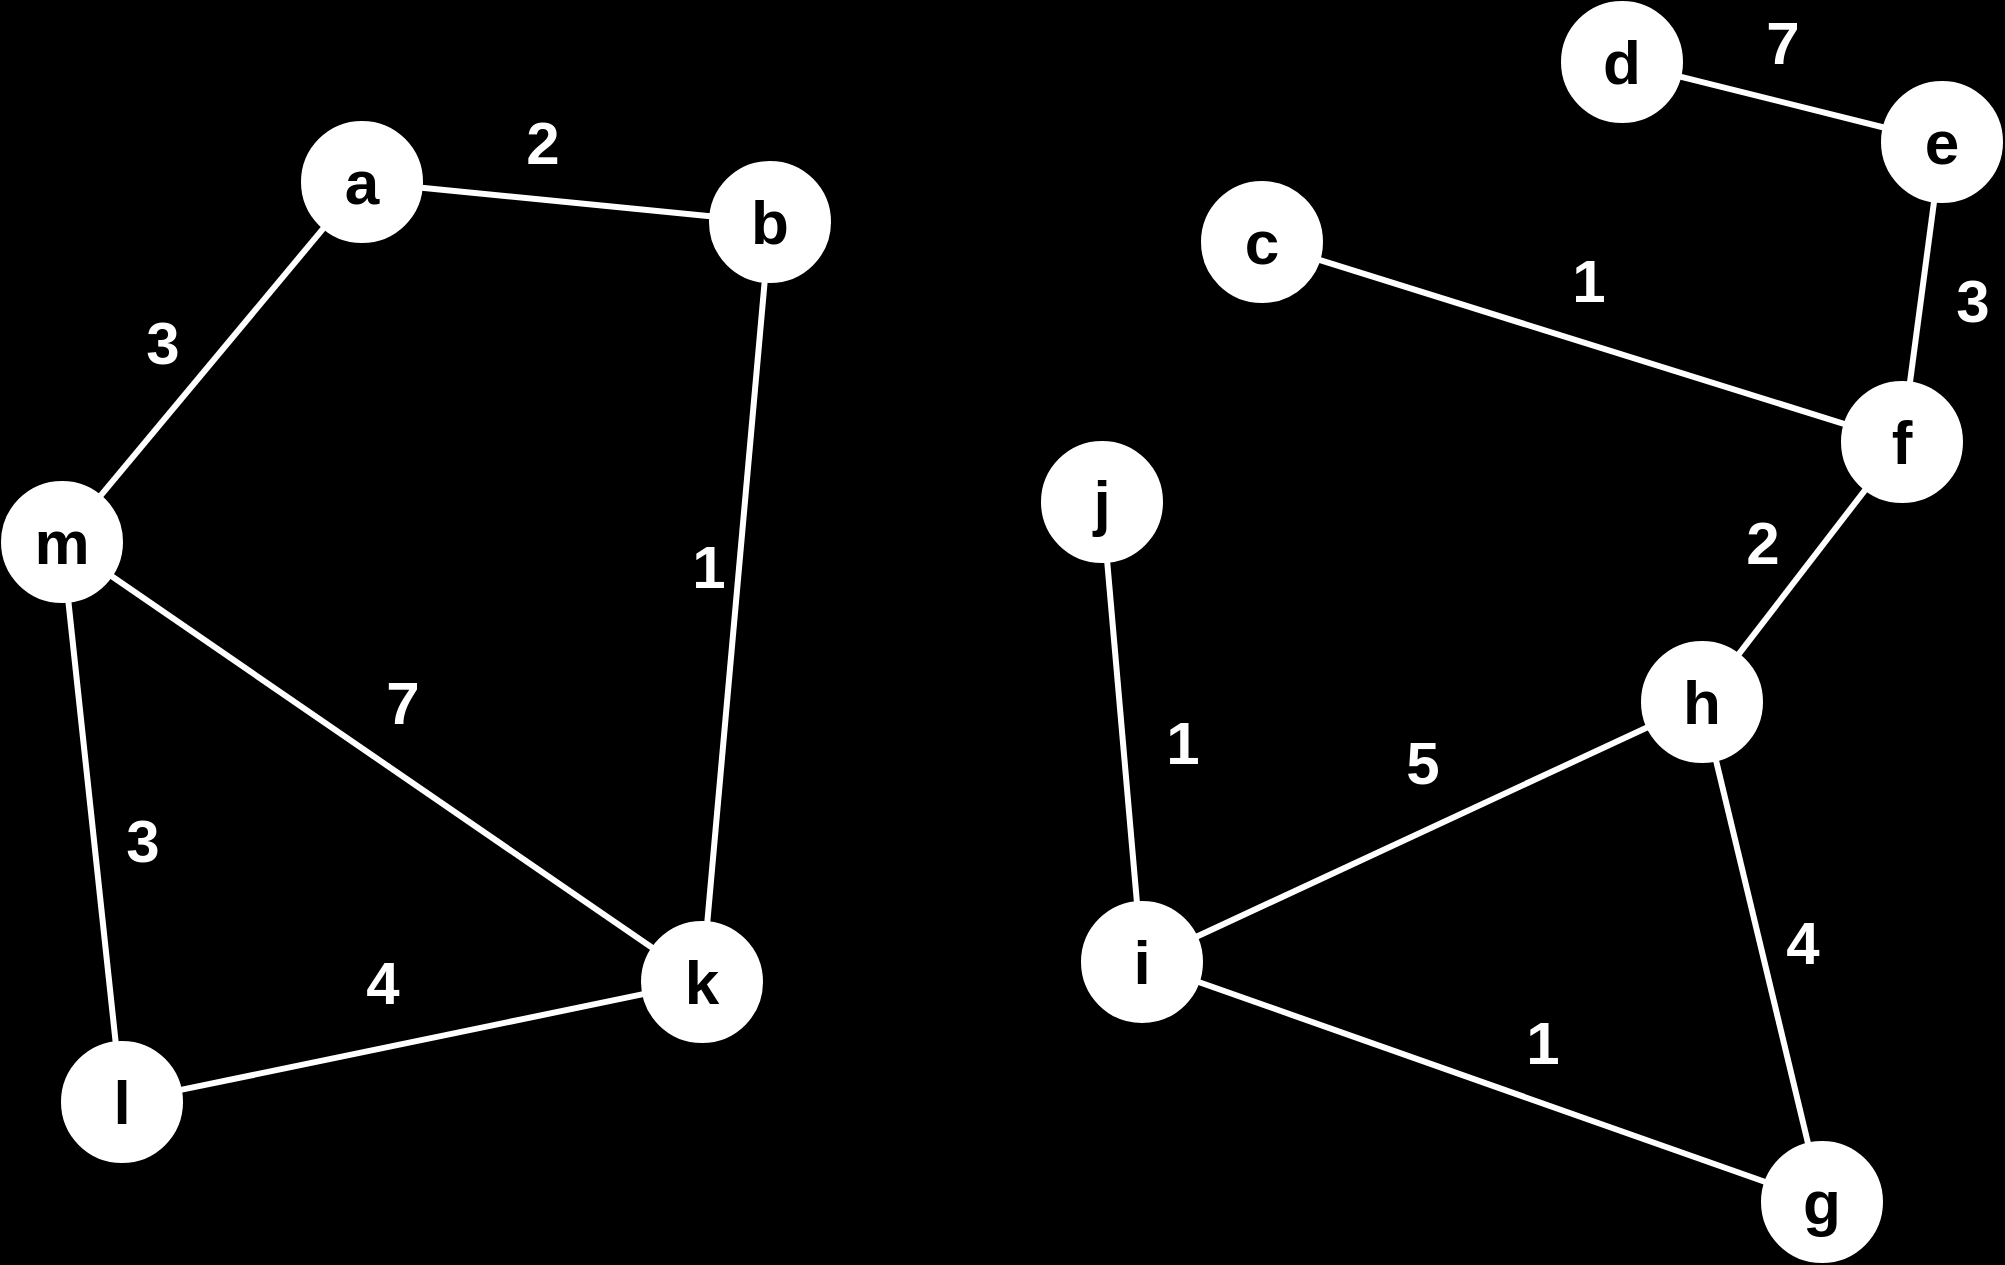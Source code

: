 <mxfile version="21.1.7" type="github">
  <diagram name="Strona-1" id="ZduXjTZmlqcp6Lb-LAdR">
    <mxGraphModel dx="1394" dy="766" grid="1" gridSize="10" guides="1" tooltips="1" connect="1" arrows="1" fold="1" page="1" pageScale="1" pageWidth="827" pageHeight="1169" background="#000000" math="0" shadow="0">
      <root>
        <mxCell id="0" />
        <mxCell id="1" parent="0" />
        <mxCell id="kUsJ7KgeB7cVjVK8D7a--1" value="a" style="ellipse;whiteSpace=wrap;html=1;aspect=fixed;fontSize=31;strokeColor=#FFFFFF;fontStyle=1" vertex="1" parent="1">
          <mxGeometry x="190" y="100" width="60" height="60" as="geometry" />
        </mxCell>
        <mxCell id="kUsJ7KgeB7cVjVK8D7a--2" value="f" style="ellipse;whiteSpace=wrap;html=1;aspect=fixed;fontSize=31;strokeColor=#FFFFFF;fontStyle=1" vertex="1" parent="1">
          <mxGeometry x="960" y="230" width="60" height="60" as="geometry" />
        </mxCell>
        <mxCell id="kUsJ7KgeB7cVjVK8D7a--3" value="j" style="ellipse;whiteSpace=wrap;html=1;aspect=fixed;fontSize=31;strokeColor=#FFFFFF;fontStyle=1" vertex="1" parent="1">
          <mxGeometry x="560" y="260" width="60" height="60" as="geometry" />
        </mxCell>
        <mxCell id="kUsJ7KgeB7cVjVK8D7a--4" value="m" style="ellipse;whiteSpace=wrap;html=1;aspect=fixed;fontSize=31;strokeColor=#FFFFFF;fontStyle=1" vertex="1" parent="1">
          <mxGeometry x="40" y="280" width="60" height="60" as="geometry" />
        </mxCell>
        <mxCell id="kUsJ7KgeB7cVjVK8D7a--5" value="b" style="ellipse;whiteSpace=wrap;html=1;aspect=fixed;fontSize=31;strokeColor=#FFFFFF;fontStyle=1" vertex="1" parent="1">
          <mxGeometry x="394" y="120" width="60" height="60" as="geometry" />
        </mxCell>
        <mxCell id="kUsJ7KgeB7cVjVK8D7a--6" value="k" style="ellipse;whiteSpace=wrap;html=1;aspect=fixed;fontSize=31;strokeColor=#FFFFFF;fontStyle=1" vertex="1" parent="1">
          <mxGeometry x="360" y="500" width="60" height="60" as="geometry" />
        </mxCell>
        <mxCell id="kUsJ7KgeB7cVjVK8D7a--7" value="h" style="ellipse;whiteSpace=wrap;html=1;aspect=fixed;fontSize=31;strokeColor=#FFFFFF;fontStyle=1" vertex="1" parent="1">
          <mxGeometry x="860" y="360" width="60" height="60" as="geometry" />
        </mxCell>
        <mxCell id="kUsJ7KgeB7cVjVK8D7a--8" value="e" style="ellipse;whiteSpace=wrap;html=1;aspect=fixed;fontSize=31;strokeColor=#FFFFFF;fontStyle=1" vertex="1" parent="1">
          <mxGeometry x="980" y="80" width="60" height="60" as="geometry" />
        </mxCell>
        <mxCell id="kUsJ7KgeB7cVjVK8D7a--9" value="i" style="ellipse;whiteSpace=wrap;html=1;aspect=fixed;fontSize=31;strokeColor=#FFFFFF;fontStyle=1" vertex="1" parent="1">
          <mxGeometry x="580" y="490" width="60" height="60" as="geometry" />
        </mxCell>
        <mxCell id="kUsJ7KgeB7cVjVK8D7a--10" value="l" style="ellipse;whiteSpace=wrap;html=1;aspect=fixed;fontSize=31;strokeColor=#FFFFFF;fontStyle=1" vertex="1" parent="1">
          <mxGeometry x="70" y="560" width="60" height="60" as="geometry" />
        </mxCell>
        <mxCell id="kUsJ7KgeB7cVjVK8D7a--11" value="c" style="ellipse;whiteSpace=wrap;html=1;aspect=fixed;fontSize=31;strokeColor=#FFFFFF;fontStyle=1" vertex="1" parent="1">
          <mxGeometry x="640" y="130" width="60" height="60" as="geometry" />
        </mxCell>
        <mxCell id="kUsJ7KgeB7cVjVK8D7a--12" value="d" style="ellipse;whiteSpace=wrap;html=1;aspect=fixed;fontSize=31;strokeColor=#FFFFFF;fontStyle=1" vertex="1" parent="1">
          <mxGeometry x="820" y="40" width="60" height="60" as="geometry" />
        </mxCell>
        <mxCell id="kUsJ7KgeB7cVjVK8D7a--13" value="g" style="ellipse;whiteSpace=wrap;html=1;aspect=fixed;fontSize=31;strokeColor=#FFFFFF;fontStyle=1" vertex="1" parent="1">
          <mxGeometry x="920" y="610" width="60" height="60" as="geometry" />
        </mxCell>
        <mxCell id="kUsJ7KgeB7cVjVK8D7a--14" value="1" style="endArrow=none;html=1;rounded=0;fontSize=30;fontStyle=1;strokeColor=#FFFFFF;labelBackgroundColor=none;fontColor=#FFFFFF;strokeWidth=3;" edge="1" parent="1" source="kUsJ7KgeB7cVjVK8D7a--9" target="kUsJ7KgeB7cVjVK8D7a--3">
          <mxGeometry x="-0.094" y="-29" width="50" height="50" relative="1" as="geometry">
            <mxPoint x="400" y="500" as="sourcePoint" />
            <mxPoint x="450" y="450" as="targetPoint" />
            <mxPoint as="offset" />
          </mxGeometry>
        </mxCell>
        <mxCell id="kUsJ7KgeB7cVjVK8D7a--15" value="5" style="endArrow=none;html=1;rounded=0;fontSize=30;fontStyle=1;strokeColor=#FFFFFF;labelBackgroundColor=none;fontColor=#FFFFFF;strokeWidth=3;" edge="1" parent="1" source="kUsJ7KgeB7cVjVK8D7a--9" target="kUsJ7KgeB7cVjVK8D7a--7">
          <mxGeometry x="0.119" y="32" width="50" height="50" relative="1" as="geometry">
            <mxPoint x="458" y="464" as="sourcePoint" />
            <mxPoint x="412" y="406" as="targetPoint" />
            <mxPoint as="offset" />
          </mxGeometry>
        </mxCell>
        <mxCell id="kUsJ7KgeB7cVjVK8D7a--17" value="2" style="endArrow=none;html=1;rounded=0;fontSize=30;fontStyle=1;strokeColor=#FFFFFF;labelBackgroundColor=none;fontColor=#FFFFFF;strokeWidth=3;" edge="1" parent="1" source="kUsJ7KgeB7cVjVK8D7a--5" target="kUsJ7KgeB7cVjVK8D7a--1">
          <mxGeometry x="0.205" y="-29" width="50" height="50" relative="1" as="geometry">
            <mxPoint x="602" y="464" as="sourcePoint" />
            <mxPoint x="556" y="406" as="targetPoint" />
            <mxPoint as="offset" />
          </mxGeometry>
        </mxCell>
        <mxCell id="kUsJ7KgeB7cVjVK8D7a--20" value="4" style="endArrow=none;html=1;rounded=0;fontSize=30;fontStyle=1;strokeColor=#FFFFFF;labelBackgroundColor=none;fontColor=#FFFFFF;strokeWidth=3;" edge="1" parent="1" source="kUsJ7KgeB7cVjVK8D7a--13" target="kUsJ7KgeB7cVjVK8D7a--7">
          <mxGeometry x="0.002" y="-21" width="50" height="50" relative="1" as="geometry">
            <mxPoint x="508" y="514" as="sourcePoint" />
            <mxPoint x="462" y="456" as="targetPoint" />
            <mxPoint as="offset" />
          </mxGeometry>
        </mxCell>
        <mxCell id="kUsJ7KgeB7cVjVK8D7a--21" value="2" style="endArrow=none;html=1;rounded=0;fontSize=30;fontStyle=1;strokeColor=#FFFFFF;labelBackgroundColor=none;fontColor=#FFFFFF;strokeWidth=3;" edge="1" parent="1" source="kUsJ7KgeB7cVjVK8D7a--2" target="kUsJ7KgeB7cVjVK8D7a--7">
          <mxGeometry x="0.006" y="-25" width="50" height="50" relative="1" as="geometry">
            <mxPoint x="858" y="474" as="sourcePoint" />
            <mxPoint x="812" y="416" as="targetPoint" />
            <mxPoint as="offset" />
          </mxGeometry>
        </mxCell>
        <mxCell id="kUsJ7KgeB7cVjVK8D7a--22" value="1" style="endArrow=none;html=1;rounded=0;fontSize=30;fontStyle=1;strokeColor=#FFFFFF;labelBackgroundColor=none;fontColor=#FFFFFF;strokeWidth=3;" edge="1" parent="1" source="kUsJ7KgeB7cVjVK8D7a--13" target="kUsJ7KgeB7cVjVK8D7a--9">
          <mxGeometry x="-0.144" y="-29" width="50" height="50" relative="1" as="geometry">
            <mxPoint x="528" y="534" as="sourcePoint" />
            <mxPoint x="482" y="476" as="targetPoint" />
            <mxPoint as="offset" />
          </mxGeometry>
        </mxCell>
        <mxCell id="kUsJ7KgeB7cVjVK8D7a--23" value="7" style="endArrow=none;html=1;rounded=0;fontSize=30;fontStyle=1;strokeColor=#FFFFFF;labelBackgroundColor=none;fontColor=#FFFFFF;strokeWidth=3;" edge="1" parent="1" source="kUsJ7KgeB7cVjVK8D7a--4" target="kUsJ7KgeB7cVjVK8D7a--6">
          <mxGeometry x="-0.053" y="30" width="50" height="50" relative="1" as="geometry">
            <mxPoint x="538" y="544" as="sourcePoint" />
            <mxPoint x="492" y="486" as="targetPoint" />
            <mxPoint as="offset" />
          </mxGeometry>
        </mxCell>
        <mxCell id="kUsJ7KgeB7cVjVK8D7a--24" value="3" style="endArrow=none;html=1;rounded=0;fontSize=30;fontStyle=1;strokeColor=#FFFFFF;labelBackgroundColor=none;fontColor=#FFFFFF;strokeWidth=3;" edge="1" parent="1" source="kUsJ7KgeB7cVjVK8D7a--10" target="kUsJ7KgeB7cVjVK8D7a--4">
          <mxGeometry x="-0.114" y="-24" width="50" height="50" relative="1" as="geometry">
            <mxPoint x="548" y="554" as="sourcePoint" />
            <mxPoint x="502" y="496" as="targetPoint" />
            <mxPoint y="-1" as="offset" />
          </mxGeometry>
        </mxCell>
        <mxCell id="kUsJ7KgeB7cVjVK8D7a--25" value="4" style="endArrow=none;html=1;rounded=0;fontSize=30;fontStyle=1;strokeColor=#FFFFFF;labelBackgroundColor=none;fontColor=#FFFFFF;strokeWidth=3;" edge="1" parent="1" source="kUsJ7KgeB7cVjVK8D7a--10" target="kUsJ7KgeB7cVjVK8D7a--6">
          <mxGeometry x="-0.073" y="32" width="50" height="50" relative="1" as="geometry">
            <mxPoint x="558" y="564" as="sourcePoint" />
            <mxPoint x="512" y="506" as="targetPoint" />
            <mxPoint as="offset" />
          </mxGeometry>
        </mxCell>
        <mxCell id="kUsJ7KgeB7cVjVK8D7a--26" value="3" style="endArrow=none;html=1;rounded=0;fontSize=30;fontStyle=1;strokeColor=#FFFFFF;labelBackgroundColor=none;fontColor=#FFFFFF;strokeWidth=3;" edge="1" parent="1" source="kUsJ7KgeB7cVjVK8D7a--4" target="kUsJ7KgeB7cVjVK8D7a--1">
          <mxGeometry x="-0.096" y="26" width="50" height="50" relative="1" as="geometry">
            <mxPoint x="568" y="574" as="sourcePoint" />
            <mxPoint x="522" y="516" as="targetPoint" />
            <mxPoint as="offset" />
          </mxGeometry>
        </mxCell>
        <mxCell id="kUsJ7KgeB7cVjVK8D7a--27" value="7" style="endArrow=none;html=1;rounded=0;fontSize=30;fontStyle=1;strokeColor=#FFFFFF;labelBackgroundColor=none;fontColor=#FFFFFF;strokeWidth=3;" edge="1" parent="1" source="kUsJ7KgeB7cVjVK8D7a--8" target="kUsJ7KgeB7cVjVK8D7a--12">
          <mxGeometry x="0.14" y="-29" width="50" height="50" relative="1" as="geometry">
            <mxPoint x="918" y="534" as="sourcePoint" />
            <mxPoint x="872" y="476" as="targetPoint" />
            <mxPoint as="offset" />
          </mxGeometry>
        </mxCell>
        <mxCell id="kUsJ7KgeB7cVjVK8D7a--28" value="3" style="endArrow=none;html=1;rounded=0;fontSize=30;fontStyle=1;strokeColor=#FFFFFF;labelBackgroundColor=none;fontColor=#FFFFFF;strokeWidth=3;" edge="1" parent="1" source="kUsJ7KgeB7cVjVK8D7a--8" target="kUsJ7KgeB7cVjVK8D7a--2">
          <mxGeometry x="0.01" y="26" width="50" height="50" relative="1" as="geometry">
            <mxPoint x="928" y="544" as="sourcePoint" />
            <mxPoint x="882" y="486" as="targetPoint" />
            <mxPoint x="-1" as="offset" />
          </mxGeometry>
        </mxCell>
        <mxCell id="kUsJ7KgeB7cVjVK8D7a--29" value="1" style="endArrow=none;html=1;rounded=0;fontSize=30;fontStyle=1;strokeColor=#FFFFFF;labelBackgroundColor=none;fontColor=#FFFFFF;strokeWidth=3;" edge="1" parent="1" source="kUsJ7KgeB7cVjVK8D7a--2" target="kUsJ7KgeB7cVjVK8D7a--11">
          <mxGeometry x="0.045" y="-30" width="50" height="50" relative="1" as="geometry">
            <mxPoint x="598" y="604" as="sourcePoint" />
            <mxPoint x="552" y="546" as="targetPoint" />
            <mxPoint as="offset" />
          </mxGeometry>
        </mxCell>
        <mxCell id="kUsJ7KgeB7cVjVK8D7a--31" value="1" style="endArrow=none;html=1;rounded=0;fontSize=30;fontStyle=1;strokeColor=#FFFFFF;labelBackgroundColor=none;fontColor=#FFFFFF;strokeWidth=3;" edge="1" parent="1" source="kUsJ7KgeB7cVjVK8D7a--6" target="kUsJ7KgeB7cVjVK8D7a--5">
          <mxGeometry x="0.104" y="16" width="50" height="50" relative="1" as="geometry">
            <mxPoint x="618" y="624" as="sourcePoint" />
            <mxPoint x="572" y="566" as="targetPoint" />
            <mxPoint as="offset" />
          </mxGeometry>
        </mxCell>
      </root>
    </mxGraphModel>
  </diagram>
</mxfile>
